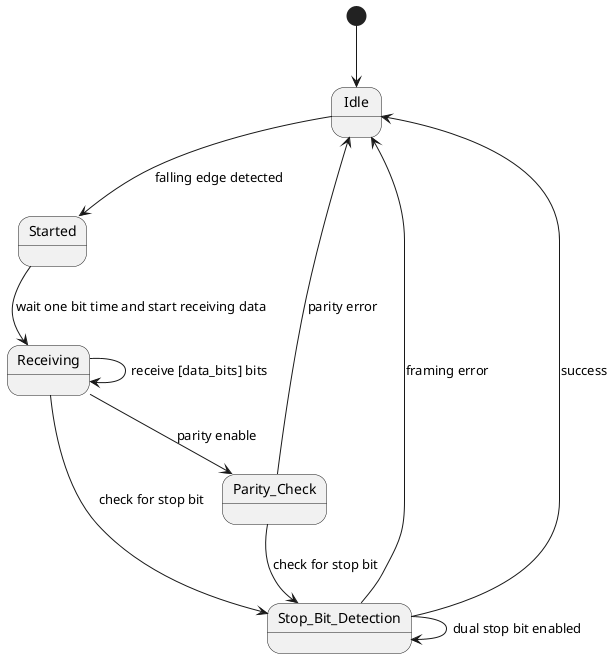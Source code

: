 @startuml

[*]					-->		Idle
Idle				-->		Started				: falling edge detected
Started				-->		Receiving			: wait one bit time and start receiving data
Receiving			-->		Receiving			: receive [data_bits] bits
Receiving			-->		Parity_Check		: parity enable
Parity_Check		-->		Idle				: parity error
Parity_Check		-->		Stop_Bit_Detection	: check for stop bit
Receiving			-->		Stop_Bit_Detection	: check for stop bit
Stop_Bit_Detection	-->		Idle				: framing error
Stop_Bit_Detection	-->		Stop_Bit_Detection	: dual stop bit enabled
Stop_Bit_Detection	-->		Idle				: success

@enduml